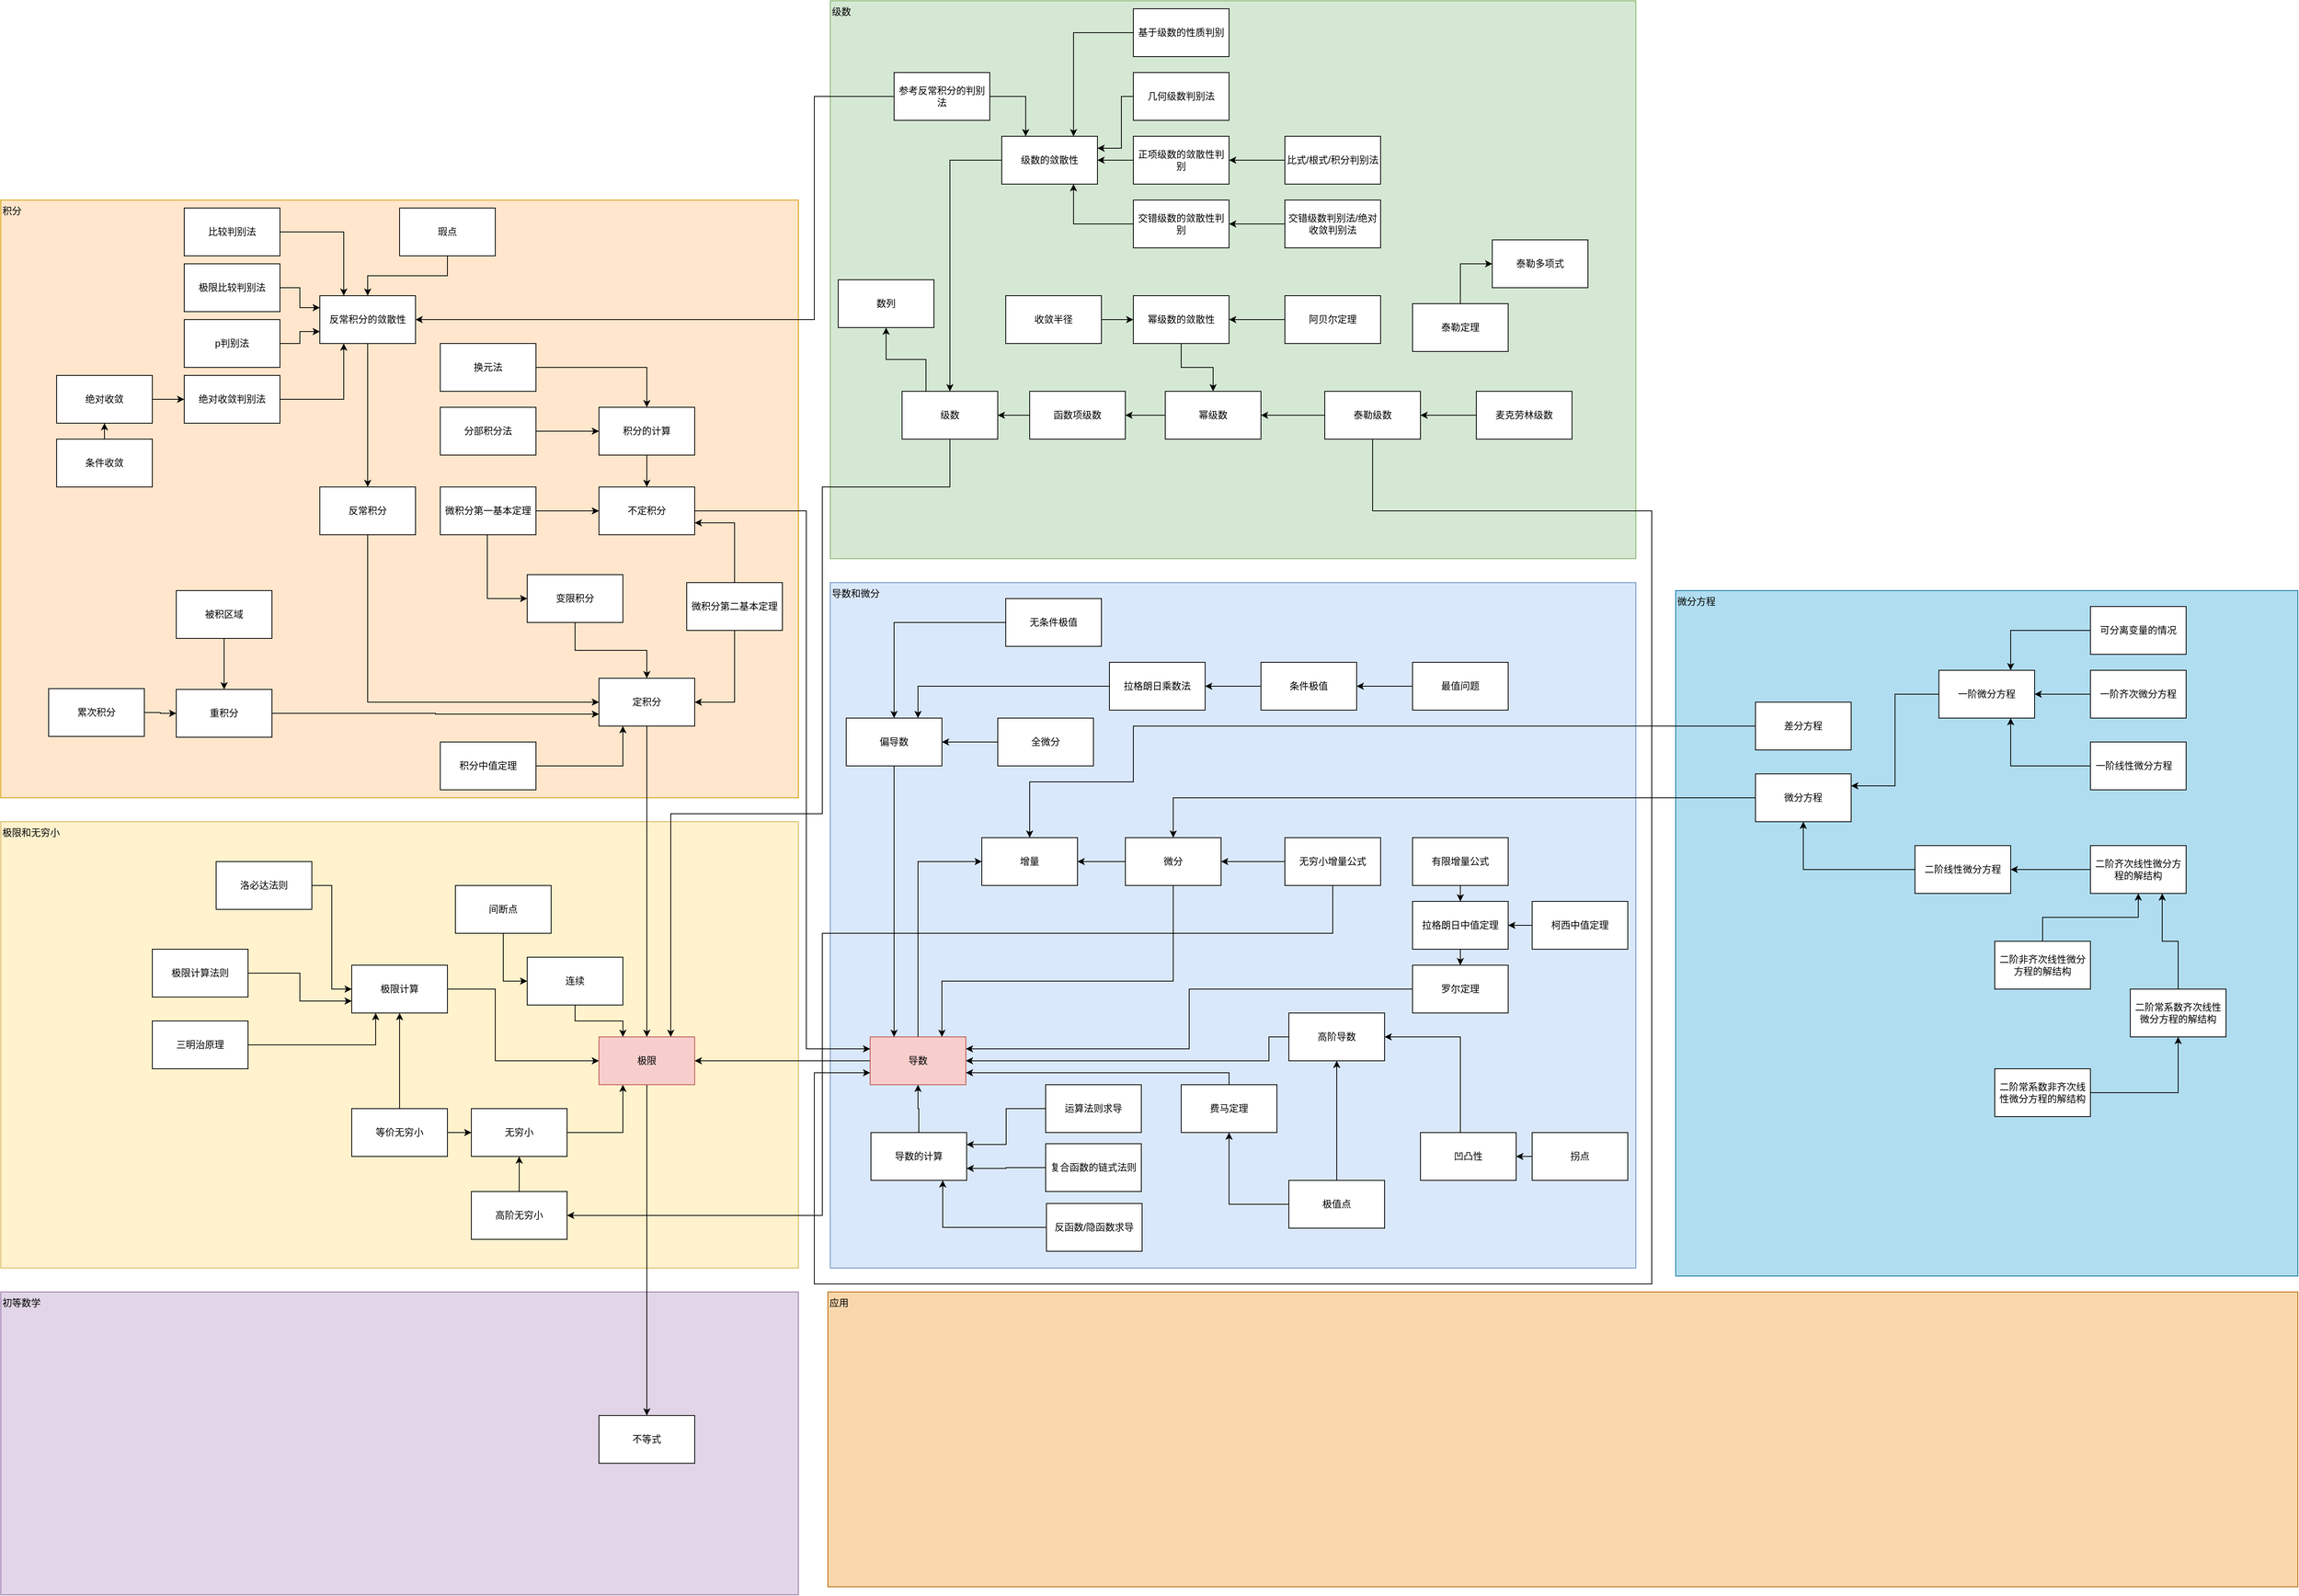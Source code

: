 <mxfile version="21.4.0" type="github">
  <diagram name="Page-1" id="VGHvvajVorK2azADJzkz">
    <mxGraphModel dx="3220" dy="2453" grid="1" gridSize="10" guides="1" tooltips="1" connect="1" arrows="1" fold="1" page="1" pageScale="1" pageWidth="850" pageHeight="1100" math="0" shadow="0">
      <root>
        <mxCell id="0" />
        <mxCell id="1" parent="0" />
        <mxCell id="I-8bGkA8Zce3OLZ5yMU2-1" value="初等数学" style="rounded=0;whiteSpace=wrap;html=1;fillColor=#e1d5e7;strokeColor=#9673a6;verticalAlign=top;align=left;" parent="1" vertex="1">
          <mxGeometry x="-400" y="910" width="1000" height="380" as="geometry" />
        </mxCell>
        <mxCell id="I-8bGkA8Zce3OLZ5yMU2-2" value="极限和无穷小" style="rounded=0;whiteSpace=wrap;html=1;fillColor=#fff2cc;strokeColor=#d6b656;verticalAlign=top;align=left;" parent="1" vertex="1">
          <mxGeometry x="-400" y="320" width="1000" height="560" as="geometry" />
        </mxCell>
        <mxCell id="I-8bGkA8Zce3OLZ5yMU2-3" value="导数和微分" style="rounded=0;whiteSpace=wrap;html=1;fillColor=#dae8fc;strokeColor=#6c8ebf;verticalAlign=top;align=left;" parent="1" vertex="1">
          <mxGeometry x="640" y="20" width="1010" height="860" as="geometry" />
        </mxCell>
        <mxCell id="I-8bGkA8Zce3OLZ5yMU2-4" value="积分" style="rounded=0;whiteSpace=wrap;html=1;fillColor=#ffe6cc;strokeColor=#d79b00;align=left;verticalAlign=top;" parent="1" vertex="1">
          <mxGeometry x="-400" y="-460" width="1000" height="750" as="geometry" />
        </mxCell>
        <mxCell id="I-8bGkA8Zce3OLZ5yMU2-5" value="级数" style="rounded=0;whiteSpace=wrap;html=1;fillColor=#d5e8d4;strokeColor=#82b366;verticalAlign=top;align=left;" parent="1" vertex="1">
          <mxGeometry x="640" y="-710" width="1010" height="700" as="geometry" />
        </mxCell>
        <mxCell id="I-8bGkA8Zce3OLZ5yMU2-6" value="微分方程" style="rounded=0;whiteSpace=wrap;html=1;fillColor=#b1ddf0;strokeColor=#10739e;verticalAlign=top;align=left;" parent="1" vertex="1">
          <mxGeometry x="1700" y="30" width="780" height="860" as="geometry" />
        </mxCell>
        <mxCell id="I-8bGkA8Zce3OLZ5yMU2-8" value="应用" style="rounded=0;whiteSpace=wrap;html=1;fillColor=#fad7ac;strokeColor=#b46504;verticalAlign=top;align=left;" parent="1" vertex="1">
          <mxGeometry x="637" y="910" width="1843" height="370" as="geometry" />
        </mxCell>
        <mxCell id="I-8bGkA8Zce3OLZ5yMU2-11" style="edgeStyle=orthogonalEdgeStyle;rounded=0;orthogonalLoop=1;jettySize=auto;html=1;entryX=0.25;entryY=1;entryDx=0;entryDy=0;" parent="1" source="I-8bGkA8Zce3OLZ5yMU2-9" target="I-8bGkA8Zce3OLZ5yMU2-10" edge="1">
          <mxGeometry relative="1" as="geometry">
            <Array as="points">
              <mxPoint x="380" y="710" />
            </Array>
          </mxGeometry>
        </mxCell>
        <mxCell id="I-8bGkA8Zce3OLZ5yMU2-9" value="无穷小" style="rounded=0;whiteSpace=wrap;html=1;" parent="1" vertex="1">
          <mxGeometry x="190" y="680" width="120" height="60" as="geometry" />
        </mxCell>
        <mxCell id="I-8bGkA8Zce3OLZ5yMU2-14" style="edgeStyle=orthogonalEdgeStyle;rounded=0;orthogonalLoop=1;jettySize=auto;html=1;entryX=0.5;entryY=0;entryDx=0;entryDy=0;" parent="1" source="I-8bGkA8Zce3OLZ5yMU2-10" target="I-8bGkA8Zce3OLZ5yMU2-13" edge="1">
          <mxGeometry relative="1" as="geometry">
            <Array as="points">
              <mxPoint x="410" y="930" />
              <mxPoint x="410" y="930" />
            </Array>
          </mxGeometry>
        </mxCell>
        <mxCell id="I-8bGkA8Zce3OLZ5yMU2-10" value="极限" style="rounded=0;whiteSpace=wrap;html=1;fillColor=#f8cecc;strokeColor=#b85450;" parent="1" vertex="1">
          <mxGeometry x="350" y="590" width="120" height="60" as="geometry" />
        </mxCell>
        <mxCell id="I-8bGkA8Zce3OLZ5yMU2-13" value="不等式" style="rounded=0;whiteSpace=wrap;html=1;" parent="1" vertex="1">
          <mxGeometry x="350" y="1065" width="120" height="60" as="geometry" />
        </mxCell>
        <mxCell id="I-8bGkA8Zce3OLZ5yMU2-16" style="edgeStyle=orthogonalEdgeStyle;rounded=0;orthogonalLoop=1;jettySize=auto;html=1;entryX=0.25;entryY=0;entryDx=0;entryDy=0;" parent="1" source="I-8bGkA8Zce3OLZ5yMU2-15" target="I-8bGkA8Zce3OLZ5yMU2-10" edge="1">
          <mxGeometry relative="1" as="geometry" />
        </mxCell>
        <mxCell id="I-8bGkA8Zce3OLZ5yMU2-15" value="连续" style="rounded=0;whiteSpace=wrap;html=1;" parent="1" vertex="1">
          <mxGeometry x="260" y="490" width="120" height="60" as="geometry" />
        </mxCell>
        <mxCell id="I-8bGkA8Zce3OLZ5yMU2-18" style="edgeStyle=orthogonalEdgeStyle;rounded=0;orthogonalLoop=1;jettySize=auto;html=1;entryX=0;entryY=0.5;entryDx=0;entryDy=0;" parent="1" source="I-8bGkA8Zce3OLZ5yMU2-17" target="I-8bGkA8Zce3OLZ5yMU2-10" edge="1">
          <mxGeometry relative="1" as="geometry">
            <Array as="points">
              <mxPoint x="220" y="530" />
              <mxPoint x="220" y="620" />
            </Array>
          </mxGeometry>
        </mxCell>
        <mxCell id="I-8bGkA8Zce3OLZ5yMU2-17" value="极限计算" style="rounded=0;whiteSpace=wrap;html=1;" parent="1" vertex="1">
          <mxGeometry x="40" y="500" width="120" height="60" as="geometry" />
        </mxCell>
        <mxCell id="I-8bGkA8Zce3OLZ5yMU2-21" style="edgeStyle=orthogonalEdgeStyle;rounded=0;orthogonalLoop=1;jettySize=auto;html=1;entryX=0;entryY=0.5;entryDx=0;entryDy=0;" parent="1" source="I-8bGkA8Zce3OLZ5yMU2-19" target="I-8bGkA8Zce3OLZ5yMU2-17" edge="1">
          <mxGeometry relative="1" as="geometry" />
        </mxCell>
        <mxCell id="I-8bGkA8Zce3OLZ5yMU2-19" value="洛必达法则" style="rounded=0;whiteSpace=wrap;html=1;" parent="1" vertex="1">
          <mxGeometry x="-130" y="370" width="120" height="60" as="geometry" />
        </mxCell>
        <mxCell id="I-8bGkA8Zce3OLZ5yMU2-23" style="edgeStyle=orthogonalEdgeStyle;rounded=0;orthogonalLoop=1;jettySize=auto;html=1;entryX=0;entryY=0.5;entryDx=0;entryDy=0;" parent="1" source="I-8bGkA8Zce3OLZ5yMU2-22" target="I-8bGkA8Zce3OLZ5yMU2-9" edge="1">
          <mxGeometry relative="1" as="geometry" />
        </mxCell>
        <mxCell id="I-8bGkA8Zce3OLZ5yMU2-24" style="edgeStyle=orthogonalEdgeStyle;rounded=0;orthogonalLoop=1;jettySize=auto;html=1;" parent="1" source="I-8bGkA8Zce3OLZ5yMU2-22" target="I-8bGkA8Zce3OLZ5yMU2-17" edge="1">
          <mxGeometry relative="1" as="geometry" />
        </mxCell>
        <mxCell id="I-8bGkA8Zce3OLZ5yMU2-22" value="等价无穷小" style="rounded=0;whiteSpace=wrap;html=1;" parent="1" vertex="1">
          <mxGeometry x="40" y="680" width="120" height="60" as="geometry" />
        </mxCell>
        <mxCell id="I-8bGkA8Zce3OLZ5yMU2-26" style="edgeStyle=orthogonalEdgeStyle;rounded=0;orthogonalLoop=1;jettySize=auto;html=1;entryX=0;entryY=0.75;entryDx=0;entryDy=0;" parent="1" source="I-8bGkA8Zce3OLZ5yMU2-25" target="I-8bGkA8Zce3OLZ5yMU2-17" edge="1">
          <mxGeometry relative="1" as="geometry" />
        </mxCell>
        <mxCell id="I-8bGkA8Zce3OLZ5yMU2-25" value="极限计算法则" style="rounded=0;whiteSpace=wrap;html=1;" parent="1" vertex="1">
          <mxGeometry x="-210" y="480" width="120" height="60" as="geometry" />
        </mxCell>
        <mxCell id="I-8bGkA8Zce3OLZ5yMU2-28" style="edgeStyle=orthogonalEdgeStyle;rounded=0;orthogonalLoop=1;jettySize=auto;html=1;entryX=0.25;entryY=1;entryDx=0;entryDy=0;" parent="1" source="I-8bGkA8Zce3OLZ5yMU2-27" target="I-8bGkA8Zce3OLZ5yMU2-17" edge="1">
          <mxGeometry relative="1" as="geometry" />
        </mxCell>
        <mxCell id="I-8bGkA8Zce3OLZ5yMU2-27" value="三明治原理" style="rounded=0;whiteSpace=wrap;html=1;" parent="1" vertex="1">
          <mxGeometry x="-210" y="570" width="120" height="60" as="geometry" />
        </mxCell>
        <mxCell id="I-8bGkA8Zce3OLZ5yMU2-30" style="edgeStyle=orthogonalEdgeStyle;rounded=0;orthogonalLoop=1;jettySize=auto;html=1;entryX=0;entryY=0.5;entryDx=0;entryDy=0;" parent="1" source="I-8bGkA8Zce3OLZ5yMU2-29" target="I-8bGkA8Zce3OLZ5yMU2-15" edge="1">
          <mxGeometry relative="1" as="geometry" />
        </mxCell>
        <mxCell id="I-8bGkA8Zce3OLZ5yMU2-29" value="间断点" style="rounded=0;whiteSpace=wrap;html=1;" parent="1" vertex="1">
          <mxGeometry x="170" y="400" width="120" height="60" as="geometry" />
        </mxCell>
        <mxCell id="I-8bGkA8Zce3OLZ5yMU2-31" value="增量" style="rounded=0;whiteSpace=wrap;html=1;" parent="1" vertex="1">
          <mxGeometry x="830" y="340" width="120" height="60" as="geometry" />
        </mxCell>
        <mxCell id="I-8bGkA8Zce3OLZ5yMU2-33" style="edgeStyle=orthogonalEdgeStyle;rounded=0;orthogonalLoop=1;jettySize=auto;html=1;exitX=0.5;exitY=0;exitDx=0;exitDy=0;" parent="1" source="I-8bGkA8Zce3OLZ5yMU2-32" target="I-8bGkA8Zce3OLZ5yMU2-31" edge="1">
          <mxGeometry relative="1" as="geometry">
            <Array as="points">
              <mxPoint x="750" y="370" />
            </Array>
          </mxGeometry>
        </mxCell>
        <mxCell id="I-8bGkA8Zce3OLZ5yMU2-34" style="edgeStyle=orthogonalEdgeStyle;rounded=0;orthogonalLoop=1;jettySize=auto;html=1;entryX=1;entryY=0.5;entryDx=0;entryDy=0;" parent="1" source="I-8bGkA8Zce3OLZ5yMU2-32" target="I-8bGkA8Zce3OLZ5yMU2-10" edge="1">
          <mxGeometry relative="1" as="geometry" />
        </mxCell>
        <mxCell id="I-8bGkA8Zce3OLZ5yMU2-32" value="导数" style="rounded=0;whiteSpace=wrap;html=1;fillColor=#f8cecc;strokeColor=#b85450;" parent="1" vertex="1">
          <mxGeometry x="690" y="590" width="120" height="60" as="geometry" />
        </mxCell>
        <mxCell id="I-8bGkA8Zce3OLZ5yMU2-36" style="edgeStyle=orthogonalEdgeStyle;rounded=0;orthogonalLoop=1;jettySize=auto;html=1;entryX=0.75;entryY=0;entryDx=0;entryDy=0;exitX=0.5;exitY=1;exitDx=0;exitDy=0;" parent="1" source="I-8bGkA8Zce3OLZ5yMU2-35" target="I-8bGkA8Zce3OLZ5yMU2-32" edge="1">
          <mxGeometry relative="1" as="geometry">
            <Array as="points">
              <mxPoint x="1070" y="520" />
              <mxPoint x="780" y="520" />
            </Array>
          </mxGeometry>
        </mxCell>
        <mxCell id="I-8bGkA8Zce3OLZ5yMU2-75" style="edgeStyle=orthogonalEdgeStyle;rounded=0;orthogonalLoop=1;jettySize=auto;html=1;entryX=1;entryY=0.5;entryDx=0;entryDy=0;" parent="1" source="I-8bGkA8Zce3OLZ5yMU2-35" target="I-8bGkA8Zce3OLZ5yMU2-31" edge="1">
          <mxGeometry relative="1" as="geometry" />
        </mxCell>
        <mxCell id="I-8bGkA8Zce3OLZ5yMU2-35" value="微分" style="rounded=0;whiteSpace=wrap;html=1;" parent="1" vertex="1">
          <mxGeometry x="1010" y="340" width="120" height="60" as="geometry" />
        </mxCell>
        <mxCell id="I-8bGkA8Zce3OLZ5yMU2-39" style="edgeStyle=orthogonalEdgeStyle;rounded=0;orthogonalLoop=1;jettySize=auto;html=1;entryX=0.5;entryY=1;entryDx=0;entryDy=0;" parent="1" source="I-8bGkA8Zce3OLZ5yMU2-38" target="I-8bGkA8Zce3OLZ5yMU2-32" edge="1">
          <mxGeometry relative="1" as="geometry" />
        </mxCell>
        <mxCell id="I-8bGkA8Zce3OLZ5yMU2-38" value="导数的计算" style="rounded=0;whiteSpace=wrap;html=1;" parent="1" vertex="1">
          <mxGeometry x="691" y="710" width="120" height="60" as="geometry" />
        </mxCell>
        <mxCell id="I-8bGkA8Zce3OLZ5yMU2-42" style="edgeStyle=orthogonalEdgeStyle;rounded=0;orthogonalLoop=1;jettySize=auto;html=1;entryX=1;entryY=0.25;entryDx=0;entryDy=0;" parent="1" source="I-8bGkA8Zce3OLZ5yMU2-40" target="I-8bGkA8Zce3OLZ5yMU2-38" edge="1">
          <mxGeometry relative="1" as="geometry" />
        </mxCell>
        <mxCell id="I-8bGkA8Zce3OLZ5yMU2-40" value="运算法则求导" style="rounded=0;whiteSpace=wrap;html=1;" parent="1" vertex="1">
          <mxGeometry x="910" y="650" width="120" height="60" as="geometry" />
        </mxCell>
        <mxCell id="I-8bGkA8Zce3OLZ5yMU2-43" style="edgeStyle=orthogonalEdgeStyle;rounded=0;orthogonalLoop=1;jettySize=auto;html=1;entryX=1;entryY=0.75;entryDx=0;entryDy=0;" parent="1" source="I-8bGkA8Zce3OLZ5yMU2-41" target="I-8bGkA8Zce3OLZ5yMU2-38" edge="1">
          <mxGeometry relative="1" as="geometry" />
        </mxCell>
        <mxCell id="I-8bGkA8Zce3OLZ5yMU2-41" value="复合函数的链式法则" style="rounded=0;whiteSpace=wrap;html=1;" parent="1" vertex="1">
          <mxGeometry x="910" y="724" width="120" height="60" as="geometry" />
        </mxCell>
        <mxCell id="I-8bGkA8Zce3OLZ5yMU2-45" style="edgeStyle=orthogonalEdgeStyle;rounded=0;orthogonalLoop=1;jettySize=auto;html=1;entryX=0.75;entryY=1;entryDx=0;entryDy=0;" parent="1" source="I-8bGkA8Zce3OLZ5yMU2-44" target="I-8bGkA8Zce3OLZ5yMU2-38" edge="1">
          <mxGeometry relative="1" as="geometry" />
        </mxCell>
        <mxCell id="I-8bGkA8Zce3OLZ5yMU2-44" value="反函数/隐函数求导" style="rounded=0;whiteSpace=wrap;html=1;" parent="1" vertex="1">
          <mxGeometry x="911" y="799" width="120" height="60" as="geometry" />
        </mxCell>
        <mxCell id="I-8bGkA8Zce3OLZ5yMU2-49" style="edgeStyle=orthogonalEdgeStyle;rounded=0;orthogonalLoop=1;jettySize=auto;html=1;entryX=1;entryY=0.25;entryDx=0;entryDy=0;" parent="1" source="I-8bGkA8Zce3OLZ5yMU2-48" target="I-8bGkA8Zce3OLZ5yMU2-32" edge="1">
          <mxGeometry relative="1" as="geometry" />
        </mxCell>
        <mxCell id="I-8bGkA8Zce3OLZ5yMU2-48" value="罗尔定理" style="rounded=0;whiteSpace=wrap;html=1;" parent="1" vertex="1">
          <mxGeometry x="1370" y="500" width="120" height="60" as="geometry" />
        </mxCell>
        <mxCell id="I-8bGkA8Zce3OLZ5yMU2-53" style="edgeStyle=orthogonalEdgeStyle;rounded=0;orthogonalLoop=1;jettySize=auto;html=1;" parent="1" source="I-8bGkA8Zce3OLZ5yMU2-50" target="I-8bGkA8Zce3OLZ5yMU2-48" edge="1">
          <mxGeometry relative="1" as="geometry" />
        </mxCell>
        <mxCell id="I-8bGkA8Zce3OLZ5yMU2-50" value="拉格朗日中值定理" style="rounded=0;whiteSpace=wrap;html=1;" parent="1" vertex="1">
          <mxGeometry x="1370" y="420" width="120" height="60" as="geometry" />
        </mxCell>
        <mxCell id="I-8bGkA8Zce3OLZ5yMU2-52" style="edgeStyle=orthogonalEdgeStyle;rounded=0;orthogonalLoop=1;jettySize=auto;html=1;" parent="1" source="I-8bGkA8Zce3OLZ5yMU2-51" target="I-8bGkA8Zce3OLZ5yMU2-50" edge="1">
          <mxGeometry relative="1" as="geometry" />
        </mxCell>
        <mxCell id="I-8bGkA8Zce3OLZ5yMU2-51" value="柯西中值定理" style="rounded=0;whiteSpace=wrap;html=1;" parent="1" vertex="1">
          <mxGeometry x="1520" y="420" width="120" height="60" as="geometry" />
        </mxCell>
        <mxCell id="I-8bGkA8Zce3OLZ5yMU2-55" style="edgeStyle=orthogonalEdgeStyle;rounded=0;orthogonalLoop=1;jettySize=auto;html=1;entryX=1;entryY=0.75;entryDx=0;entryDy=0;" parent="1" source="I-8bGkA8Zce3OLZ5yMU2-54" target="I-8bGkA8Zce3OLZ5yMU2-32" edge="1">
          <mxGeometry relative="1" as="geometry">
            <Array as="points">
              <mxPoint x="1140" y="635" />
            </Array>
          </mxGeometry>
        </mxCell>
        <mxCell id="I-8bGkA8Zce3OLZ5yMU2-54" value="费马定理" style="rounded=0;whiteSpace=wrap;html=1;" parent="1" vertex="1">
          <mxGeometry x="1080" y="650" width="120" height="60" as="geometry" />
        </mxCell>
        <mxCell id="I-8bGkA8Zce3OLZ5yMU2-57" style="edgeStyle=orthogonalEdgeStyle;rounded=0;orthogonalLoop=1;jettySize=auto;html=1;entryX=1;entryY=0.5;entryDx=0;entryDy=0;" parent="1" source="I-8bGkA8Zce3OLZ5yMU2-56" target="I-8bGkA8Zce3OLZ5yMU2-35" edge="1">
          <mxGeometry relative="1" as="geometry" />
        </mxCell>
        <mxCell id="I-8bGkA8Zce3OLZ5yMU2-198" style="edgeStyle=orthogonalEdgeStyle;rounded=0;orthogonalLoop=1;jettySize=auto;html=1;entryX=1;entryY=0.5;entryDx=0;entryDy=0;" parent="1" source="I-8bGkA8Zce3OLZ5yMU2-56" target="I-8bGkA8Zce3OLZ5yMU2-195" edge="1">
          <mxGeometry relative="1" as="geometry">
            <Array as="points">
              <mxPoint x="1270" y="460" />
              <mxPoint x="630" y="460" />
              <mxPoint x="630" y="814" />
            </Array>
          </mxGeometry>
        </mxCell>
        <mxCell id="I-8bGkA8Zce3OLZ5yMU2-56" value="无穷小增量公式" style="rounded=0;whiteSpace=wrap;html=1;" parent="1" vertex="1">
          <mxGeometry x="1210" y="340" width="120" height="60" as="geometry" />
        </mxCell>
        <mxCell id="I-8bGkA8Zce3OLZ5yMU2-59" style="edgeStyle=orthogonalEdgeStyle;rounded=0;orthogonalLoop=1;jettySize=auto;html=1;entryX=0.5;entryY=0;entryDx=0;entryDy=0;" parent="1" source="I-8bGkA8Zce3OLZ5yMU2-58" target="I-8bGkA8Zce3OLZ5yMU2-50" edge="1">
          <mxGeometry relative="1" as="geometry" />
        </mxCell>
        <mxCell id="I-8bGkA8Zce3OLZ5yMU2-58" value="有限增量公式" style="rounded=0;whiteSpace=wrap;html=1;" parent="1" vertex="1">
          <mxGeometry x="1370" y="340" width="120" height="60" as="geometry" />
        </mxCell>
        <mxCell id="I-8bGkA8Zce3OLZ5yMU2-62" style="edgeStyle=orthogonalEdgeStyle;rounded=0;orthogonalLoop=1;jettySize=auto;html=1;entryX=1;entryY=0.5;entryDx=0;entryDy=0;exitX=0;exitY=0.5;exitDx=0;exitDy=0;" parent="1" source="I-8bGkA8Zce3OLZ5yMU2-60" target="I-8bGkA8Zce3OLZ5yMU2-32" edge="1">
          <mxGeometry relative="1" as="geometry">
            <Array as="points">
              <mxPoint x="1190" y="590" />
              <mxPoint x="1190" y="620" />
            </Array>
          </mxGeometry>
        </mxCell>
        <mxCell id="I-8bGkA8Zce3OLZ5yMU2-60" value="高阶导数" style="rounded=0;whiteSpace=wrap;html=1;" parent="1" vertex="1">
          <mxGeometry x="1215" y="560" width="120" height="60" as="geometry" />
        </mxCell>
        <mxCell id="I-8bGkA8Zce3OLZ5yMU2-70" style="edgeStyle=orthogonalEdgeStyle;rounded=0;orthogonalLoop=1;jettySize=auto;html=1;" parent="1" source="I-8bGkA8Zce3OLZ5yMU2-63" target="I-8bGkA8Zce3OLZ5yMU2-64" edge="1">
          <mxGeometry relative="1" as="geometry" />
        </mxCell>
        <mxCell id="I-8bGkA8Zce3OLZ5yMU2-63" value="拐点" style="rounded=0;whiteSpace=wrap;html=1;" parent="1" vertex="1">
          <mxGeometry x="1520" y="710" width="120" height="60" as="geometry" />
        </mxCell>
        <mxCell id="I-8bGkA8Zce3OLZ5yMU2-66" style="edgeStyle=orthogonalEdgeStyle;rounded=0;orthogonalLoop=1;jettySize=auto;html=1;entryX=1;entryY=0.5;entryDx=0;entryDy=0;" parent="1" source="I-8bGkA8Zce3OLZ5yMU2-64" target="I-8bGkA8Zce3OLZ5yMU2-60" edge="1">
          <mxGeometry relative="1" as="geometry">
            <Array as="points">
              <mxPoint x="1430" y="590" />
            </Array>
          </mxGeometry>
        </mxCell>
        <mxCell id="I-8bGkA8Zce3OLZ5yMU2-64" value="凹凸性" style="rounded=0;whiteSpace=wrap;html=1;" parent="1" vertex="1">
          <mxGeometry x="1380" y="710" width="120" height="60" as="geometry" />
        </mxCell>
        <mxCell id="I-8bGkA8Zce3OLZ5yMU2-71" style="edgeStyle=orthogonalEdgeStyle;rounded=0;orthogonalLoop=1;jettySize=auto;html=1;" parent="1" source="I-8bGkA8Zce3OLZ5yMU2-69" target="I-8bGkA8Zce3OLZ5yMU2-60" edge="1">
          <mxGeometry relative="1" as="geometry" />
        </mxCell>
        <mxCell id="I-8bGkA8Zce3OLZ5yMU2-72" style="edgeStyle=orthogonalEdgeStyle;rounded=0;orthogonalLoop=1;jettySize=auto;html=1;entryX=0.5;entryY=1;entryDx=0;entryDy=0;" parent="1" source="I-8bGkA8Zce3OLZ5yMU2-69" target="I-8bGkA8Zce3OLZ5yMU2-54" edge="1">
          <mxGeometry relative="1" as="geometry" />
        </mxCell>
        <mxCell id="I-8bGkA8Zce3OLZ5yMU2-69" value="极值点" style="rounded=0;whiteSpace=wrap;html=1;" parent="1" vertex="1">
          <mxGeometry x="1215" y="770" width="120" height="60" as="geometry" />
        </mxCell>
        <mxCell id="I-8bGkA8Zce3OLZ5yMU2-74" style="edgeStyle=orthogonalEdgeStyle;rounded=0;orthogonalLoop=1;jettySize=auto;html=1;entryX=0.25;entryY=0;entryDx=0;entryDy=0;" parent="1" source="I-8bGkA8Zce3OLZ5yMU2-73" target="I-8bGkA8Zce3OLZ5yMU2-32" edge="1">
          <mxGeometry relative="1" as="geometry" />
        </mxCell>
        <mxCell id="I-8bGkA8Zce3OLZ5yMU2-73" value="偏导数" style="rounded=0;whiteSpace=wrap;html=1;" parent="1" vertex="1">
          <mxGeometry x="660" y="190" width="120" height="60" as="geometry" />
        </mxCell>
        <mxCell id="I-8bGkA8Zce3OLZ5yMU2-77" style="edgeStyle=orthogonalEdgeStyle;rounded=0;orthogonalLoop=1;jettySize=auto;html=1;entryX=1;entryY=0.5;entryDx=0;entryDy=0;" parent="1" source="I-8bGkA8Zce3OLZ5yMU2-76" target="I-8bGkA8Zce3OLZ5yMU2-73" edge="1">
          <mxGeometry relative="1" as="geometry" />
        </mxCell>
        <mxCell id="I-8bGkA8Zce3OLZ5yMU2-76" value="全微分" style="rounded=0;whiteSpace=wrap;html=1;" parent="1" vertex="1">
          <mxGeometry x="850" y="190" width="120" height="60" as="geometry" />
        </mxCell>
        <mxCell id="I-8bGkA8Zce3OLZ5yMU2-81" style="edgeStyle=orthogonalEdgeStyle;rounded=0;orthogonalLoop=1;jettySize=auto;html=1;entryX=0.5;entryY=0;entryDx=0;entryDy=0;" parent="1" source="I-8bGkA8Zce3OLZ5yMU2-78" target="I-8bGkA8Zce3OLZ5yMU2-73" edge="1">
          <mxGeometry relative="1" as="geometry" />
        </mxCell>
        <mxCell id="I-8bGkA8Zce3OLZ5yMU2-78" value="无条件极值" style="rounded=0;whiteSpace=wrap;html=1;" parent="1" vertex="1">
          <mxGeometry x="860" y="40" width="120" height="60" as="geometry" />
        </mxCell>
        <mxCell id="I-8bGkA8Zce3OLZ5yMU2-84" style="edgeStyle=orthogonalEdgeStyle;rounded=0;orthogonalLoop=1;jettySize=auto;html=1;" parent="1" source="I-8bGkA8Zce3OLZ5yMU2-79" target="I-8bGkA8Zce3OLZ5yMU2-82" edge="1">
          <mxGeometry relative="1" as="geometry" />
        </mxCell>
        <mxCell id="I-8bGkA8Zce3OLZ5yMU2-79" value="条件极值" style="rounded=0;whiteSpace=wrap;html=1;" parent="1" vertex="1">
          <mxGeometry x="1180" y="120" width="120" height="60" as="geometry" />
        </mxCell>
        <mxCell id="I-8bGkA8Zce3OLZ5yMU2-85" style="edgeStyle=orthogonalEdgeStyle;rounded=0;orthogonalLoop=1;jettySize=auto;html=1;entryX=1;entryY=0.5;entryDx=0;entryDy=0;" parent="1" source="I-8bGkA8Zce3OLZ5yMU2-80" target="I-8bGkA8Zce3OLZ5yMU2-79" edge="1">
          <mxGeometry relative="1" as="geometry" />
        </mxCell>
        <mxCell id="I-8bGkA8Zce3OLZ5yMU2-80" value="最值问题" style="rounded=0;whiteSpace=wrap;html=1;" parent="1" vertex="1">
          <mxGeometry x="1370" y="120" width="120" height="60" as="geometry" />
        </mxCell>
        <mxCell id="I-8bGkA8Zce3OLZ5yMU2-83" style="edgeStyle=orthogonalEdgeStyle;rounded=0;orthogonalLoop=1;jettySize=auto;html=1;entryX=0.75;entryY=0;entryDx=0;entryDy=0;" parent="1" source="I-8bGkA8Zce3OLZ5yMU2-82" target="I-8bGkA8Zce3OLZ5yMU2-73" edge="1">
          <mxGeometry relative="1" as="geometry" />
        </mxCell>
        <mxCell id="I-8bGkA8Zce3OLZ5yMU2-82" value="拉格朗日乘数法" style="rounded=0;whiteSpace=wrap;html=1;" parent="1" vertex="1">
          <mxGeometry x="990" y="120" width="120" height="60" as="geometry" />
        </mxCell>
        <mxCell id="I-8bGkA8Zce3OLZ5yMU2-87" style="edgeStyle=orthogonalEdgeStyle;rounded=0;orthogonalLoop=1;jettySize=auto;html=1;entryX=0;entryY=0.25;entryDx=0;entryDy=0;exitX=1;exitY=0.5;exitDx=0;exitDy=0;" parent="1" source="I-8bGkA8Zce3OLZ5yMU2-86" target="I-8bGkA8Zce3OLZ5yMU2-32" edge="1">
          <mxGeometry relative="1" as="geometry">
            <Array as="points">
              <mxPoint x="610" y="-70" />
              <mxPoint x="610" y="605" />
            </Array>
          </mxGeometry>
        </mxCell>
        <mxCell id="I-8bGkA8Zce3OLZ5yMU2-86" value="不定积分" style="rounded=0;whiteSpace=wrap;html=1;" parent="1" vertex="1">
          <mxGeometry x="350" y="-100" width="120" height="60" as="geometry" />
        </mxCell>
        <mxCell id="I-8bGkA8Zce3OLZ5yMU2-89" style="edgeStyle=orthogonalEdgeStyle;rounded=0;orthogonalLoop=1;jettySize=auto;html=1;entryX=0.5;entryY=0;entryDx=0;entryDy=0;" parent="1" source="I-8bGkA8Zce3OLZ5yMU2-88" target="I-8bGkA8Zce3OLZ5yMU2-10" edge="1">
          <mxGeometry relative="1" as="geometry" />
        </mxCell>
        <mxCell id="I-8bGkA8Zce3OLZ5yMU2-88" value="定积分" style="rounded=0;whiteSpace=wrap;html=1;" parent="1" vertex="1">
          <mxGeometry x="350" y="140" width="120" height="60" as="geometry" />
        </mxCell>
        <mxCell id="I-8bGkA8Zce3OLZ5yMU2-91" style="edgeStyle=orthogonalEdgeStyle;rounded=0;orthogonalLoop=1;jettySize=auto;html=1;entryX=0.5;entryY=0;entryDx=0;entryDy=0;" parent="1" source="I-8bGkA8Zce3OLZ5yMU2-90" target="I-8bGkA8Zce3OLZ5yMU2-88" edge="1">
          <mxGeometry relative="1" as="geometry" />
        </mxCell>
        <mxCell id="I-8bGkA8Zce3OLZ5yMU2-90" value="变限积分" style="rounded=0;whiteSpace=wrap;html=1;" parent="1" vertex="1">
          <mxGeometry x="260" y="10" width="120" height="60" as="geometry" />
        </mxCell>
        <mxCell id="I-8bGkA8Zce3OLZ5yMU2-93" style="edgeStyle=orthogonalEdgeStyle;rounded=0;orthogonalLoop=1;jettySize=auto;html=1;entryX=0;entryY=0.5;entryDx=0;entryDy=0;" parent="1" source="I-8bGkA8Zce3OLZ5yMU2-92" target="I-8bGkA8Zce3OLZ5yMU2-90" edge="1">
          <mxGeometry relative="1" as="geometry">
            <mxPoint x="350" y="80" as="targetPoint" />
            <Array as="points">
              <mxPoint x="210" y="40" />
            </Array>
          </mxGeometry>
        </mxCell>
        <mxCell id="I-8bGkA8Zce3OLZ5yMU2-94" style="edgeStyle=orthogonalEdgeStyle;rounded=0;orthogonalLoop=1;jettySize=auto;html=1;" parent="1" source="I-8bGkA8Zce3OLZ5yMU2-92" target="I-8bGkA8Zce3OLZ5yMU2-86" edge="1">
          <mxGeometry relative="1" as="geometry" />
        </mxCell>
        <mxCell id="I-8bGkA8Zce3OLZ5yMU2-92" value="微积分第一基本定理" style="rounded=0;whiteSpace=wrap;html=1;" parent="1" vertex="1">
          <mxGeometry x="151" y="-100" width="120" height="60" as="geometry" />
        </mxCell>
        <mxCell id="I-8bGkA8Zce3OLZ5yMU2-96" style="edgeStyle=orthogonalEdgeStyle;rounded=0;orthogonalLoop=1;jettySize=auto;html=1;entryX=1;entryY=0.5;entryDx=0;entryDy=0;" parent="1" source="I-8bGkA8Zce3OLZ5yMU2-95" target="I-8bGkA8Zce3OLZ5yMU2-88" edge="1">
          <mxGeometry relative="1" as="geometry" />
        </mxCell>
        <mxCell id="I-8bGkA8Zce3OLZ5yMU2-199" style="edgeStyle=orthogonalEdgeStyle;rounded=0;orthogonalLoop=1;jettySize=auto;html=1;entryX=1;entryY=0.75;entryDx=0;entryDy=0;" parent="1" source="I-8bGkA8Zce3OLZ5yMU2-95" target="I-8bGkA8Zce3OLZ5yMU2-86" edge="1">
          <mxGeometry relative="1" as="geometry" />
        </mxCell>
        <mxCell id="I-8bGkA8Zce3OLZ5yMU2-95" value="微积分第二基本定理" style="rounded=0;whiteSpace=wrap;html=1;" parent="1" vertex="1">
          <mxGeometry x="460" y="20" width="120" height="60" as="geometry" />
        </mxCell>
        <mxCell id="I-8bGkA8Zce3OLZ5yMU2-98" style="edgeStyle=orthogonalEdgeStyle;rounded=0;orthogonalLoop=1;jettySize=auto;html=1;entryX=0.25;entryY=1;entryDx=0;entryDy=0;" parent="1" source="I-8bGkA8Zce3OLZ5yMU2-97" target="I-8bGkA8Zce3OLZ5yMU2-88" edge="1">
          <mxGeometry relative="1" as="geometry" />
        </mxCell>
        <mxCell id="I-8bGkA8Zce3OLZ5yMU2-97" value="积分中值定理" style="rounded=0;whiteSpace=wrap;html=1;" parent="1" vertex="1">
          <mxGeometry x="151" y="220" width="120" height="60" as="geometry" />
        </mxCell>
        <mxCell id="I-8bGkA8Zce3OLZ5yMU2-123" style="edgeStyle=orthogonalEdgeStyle;rounded=0;orthogonalLoop=1;jettySize=auto;html=1;entryX=0.5;entryY=0;entryDx=0;entryDy=0;" parent="1" source="I-8bGkA8Zce3OLZ5yMU2-99" target="I-8bGkA8Zce3OLZ5yMU2-86" edge="1">
          <mxGeometry relative="1" as="geometry" />
        </mxCell>
        <mxCell id="I-8bGkA8Zce3OLZ5yMU2-99" value="积分的计算" style="rounded=0;whiteSpace=wrap;html=1;" parent="1" vertex="1">
          <mxGeometry x="350" y="-200" width="120" height="60" as="geometry" />
        </mxCell>
        <mxCell id="I-8bGkA8Zce3OLZ5yMU2-103" style="edgeStyle=orthogonalEdgeStyle;rounded=0;orthogonalLoop=1;jettySize=auto;html=1;entryX=0.5;entryY=0;entryDx=0;entryDy=0;" parent="1" source="I-8bGkA8Zce3OLZ5yMU2-100" target="I-8bGkA8Zce3OLZ5yMU2-99" edge="1">
          <mxGeometry relative="1" as="geometry" />
        </mxCell>
        <mxCell id="I-8bGkA8Zce3OLZ5yMU2-100" value="换元法" style="rounded=0;whiteSpace=wrap;html=1;" parent="1" vertex="1">
          <mxGeometry x="151" y="-280" width="120" height="60" as="geometry" />
        </mxCell>
        <mxCell id="I-8bGkA8Zce3OLZ5yMU2-102" style="edgeStyle=orthogonalEdgeStyle;rounded=0;orthogonalLoop=1;jettySize=auto;html=1;entryX=0;entryY=0.5;entryDx=0;entryDy=0;" parent="1" source="I-8bGkA8Zce3OLZ5yMU2-101" target="I-8bGkA8Zce3OLZ5yMU2-99" edge="1">
          <mxGeometry relative="1" as="geometry" />
        </mxCell>
        <mxCell id="I-8bGkA8Zce3OLZ5yMU2-101" value="分部积分法" style="rounded=0;whiteSpace=wrap;html=1;" parent="1" vertex="1">
          <mxGeometry x="151" y="-200" width="120" height="60" as="geometry" />
        </mxCell>
        <mxCell id="I-8bGkA8Zce3OLZ5yMU2-105" style="edgeStyle=orthogonalEdgeStyle;rounded=0;orthogonalLoop=1;jettySize=auto;html=1;" parent="1" source="I-8bGkA8Zce3OLZ5yMU2-104" target="I-8bGkA8Zce3OLZ5yMU2-88" edge="1">
          <mxGeometry relative="1" as="geometry">
            <Array as="points">
              <mxPoint x="60" y="170" />
            </Array>
          </mxGeometry>
        </mxCell>
        <mxCell id="I-8bGkA8Zce3OLZ5yMU2-104" value="反常积分" style="rounded=0;whiteSpace=wrap;html=1;" parent="1" vertex="1">
          <mxGeometry y="-100" width="120" height="60" as="geometry" />
        </mxCell>
        <mxCell id="I-8bGkA8Zce3OLZ5yMU2-107" style="edgeStyle=orthogonalEdgeStyle;rounded=0;orthogonalLoop=1;jettySize=auto;html=1;entryX=0.5;entryY=0;entryDx=0;entryDy=0;" parent="1" source="I-8bGkA8Zce3OLZ5yMU2-106" target="I-8bGkA8Zce3OLZ5yMU2-104" edge="1">
          <mxGeometry relative="1" as="geometry" />
        </mxCell>
        <mxCell id="I-8bGkA8Zce3OLZ5yMU2-106" value="反常积分的敛散性" style="rounded=0;whiteSpace=wrap;html=1;" parent="1" vertex="1">
          <mxGeometry y="-340" width="120" height="60" as="geometry" />
        </mxCell>
        <mxCell id="I-8bGkA8Zce3OLZ5yMU2-109" style="edgeStyle=orthogonalEdgeStyle;rounded=0;orthogonalLoop=1;jettySize=auto;html=1;" parent="1" source="I-8bGkA8Zce3OLZ5yMU2-108" target="I-8bGkA8Zce3OLZ5yMU2-106" edge="1">
          <mxGeometry relative="1" as="geometry" />
        </mxCell>
        <mxCell id="I-8bGkA8Zce3OLZ5yMU2-108" value="瑕点" style="rounded=0;whiteSpace=wrap;html=1;" parent="1" vertex="1">
          <mxGeometry x="100" y="-450" width="120" height="60" as="geometry" />
        </mxCell>
        <mxCell id="I-8bGkA8Zce3OLZ5yMU2-114" style="edgeStyle=orthogonalEdgeStyle;rounded=0;orthogonalLoop=1;jettySize=auto;html=1;entryX=0.25;entryY=0;entryDx=0;entryDy=0;" parent="1" source="I-8bGkA8Zce3OLZ5yMU2-110" target="I-8bGkA8Zce3OLZ5yMU2-106" edge="1">
          <mxGeometry relative="1" as="geometry" />
        </mxCell>
        <mxCell id="I-8bGkA8Zce3OLZ5yMU2-110" value="比较判别法" style="rounded=0;whiteSpace=wrap;html=1;" parent="1" vertex="1">
          <mxGeometry x="-170" y="-450" width="120" height="60" as="geometry" />
        </mxCell>
        <mxCell id="I-8bGkA8Zce3OLZ5yMU2-115" style="edgeStyle=orthogonalEdgeStyle;rounded=0;orthogonalLoop=1;jettySize=auto;html=1;entryX=0;entryY=0.25;entryDx=0;entryDy=0;" parent="1" source="I-8bGkA8Zce3OLZ5yMU2-111" target="I-8bGkA8Zce3OLZ5yMU2-106" edge="1">
          <mxGeometry relative="1" as="geometry" />
        </mxCell>
        <mxCell id="I-8bGkA8Zce3OLZ5yMU2-111" value="极限比较判别法" style="rounded=0;whiteSpace=wrap;html=1;" parent="1" vertex="1">
          <mxGeometry x="-170" y="-380" width="120" height="60" as="geometry" />
        </mxCell>
        <mxCell id="I-8bGkA8Zce3OLZ5yMU2-116" style="edgeStyle=orthogonalEdgeStyle;rounded=0;orthogonalLoop=1;jettySize=auto;html=1;entryX=0;entryY=0.75;entryDx=0;entryDy=0;" parent="1" source="I-8bGkA8Zce3OLZ5yMU2-112" target="I-8bGkA8Zce3OLZ5yMU2-106" edge="1">
          <mxGeometry relative="1" as="geometry" />
        </mxCell>
        <mxCell id="I-8bGkA8Zce3OLZ5yMU2-112" value="p判别法" style="rounded=0;whiteSpace=wrap;html=1;" parent="1" vertex="1">
          <mxGeometry x="-170" y="-310" width="120" height="60" as="geometry" />
        </mxCell>
        <mxCell id="I-8bGkA8Zce3OLZ5yMU2-117" style="edgeStyle=orthogonalEdgeStyle;rounded=0;orthogonalLoop=1;jettySize=auto;html=1;entryX=0.25;entryY=1;entryDx=0;entryDy=0;" parent="1" source="I-8bGkA8Zce3OLZ5yMU2-113" target="I-8bGkA8Zce3OLZ5yMU2-106" edge="1">
          <mxGeometry relative="1" as="geometry" />
        </mxCell>
        <mxCell id="I-8bGkA8Zce3OLZ5yMU2-113" value="绝对收敛判别法" style="rounded=0;whiteSpace=wrap;html=1;" parent="1" vertex="1">
          <mxGeometry x="-170" y="-240" width="120" height="60" as="geometry" />
        </mxCell>
        <mxCell id="I-8bGkA8Zce3OLZ5yMU2-119" style="edgeStyle=orthogonalEdgeStyle;rounded=0;orthogonalLoop=1;jettySize=auto;html=1;" parent="1" source="I-8bGkA8Zce3OLZ5yMU2-118" target="I-8bGkA8Zce3OLZ5yMU2-113" edge="1">
          <mxGeometry relative="1" as="geometry" />
        </mxCell>
        <mxCell id="I-8bGkA8Zce3OLZ5yMU2-118" value="绝对收敛" style="rounded=0;whiteSpace=wrap;html=1;" parent="1" vertex="1">
          <mxGeometry x="-330" y="-240" width="120" height="60" as="geometry" />
        </mxCell>
        <mxCell id="I-8bGkA8Zce3OLZ5yMU2-121" style="edgeStyle=orthogonalEdgeStyle;rounded=0;orthogonalLoop=1;jettySize=auto;html=1;" parent="1" source="I-8bGkA8Zce3OLZ5yMU2-120" target="I-8bGkA8Zce3OLZ5yMU2-118" edge="1">
          <mxGeometry relative="1" as="geometry" />
        </mxCell>
        <mxCell id="I-8bGkA8Zce3OLZ5yMU2-120" value="条件收敛" style="rounded=0;whiteSpace=wrap;html=1;" parent="1" vertex="1">
          <mxGeometry x="-330" y="-160" width="120" height="60" as="geometry" />
        </mxCell>
        <mxCell id="I-8bGkA8Zce3OLZ5yMU2-124" value="数列" style="rounded=0;whiteSpace=wrap;html=1;" parent="1" vertex="1">
          <mxGeometry x="650" y="-360" width="120" height="60" as="geometry" />
        </mxCell>
        <mxCell id="I-8bGkA8Zce3OLZ5yMU2-126" style="edgeStyle=orthogonalEdgeStyle;rounded=0;orthogonalLoop=1;jettySize=auto;html=1;exitX=0.25;exitY=0;exitDx=0;exitDy=0;" parent="1" source="I-8bGkA8Zce3OLZ5yMU2-125" target="I-8bGkA8Zce3OLZ5yMU2-124" edge="1">
          <mxGeometry relative="1" as="geometry" />
        </mxCell>
        <mxCell id="I-8bGkA8Zce3OLZ5yMU2-128" style="edgeStyle=orthogonalEdgeStyle;rounded=0;orthogonalLoop=1;jettySize=auto;html=1;entryX=0.75;entryY=0;entryDx=0;entryDy=0;" parent="1" source="I-8bGkA8Zce3OLZ5yMU2-125" target="I-8bGkA8Zce3OLZ5yMU2-10" edge="1">
          <mxGeometry relative="1" as="geometry">
            <Array as="points">
              <mxPoint x="790" y="-100" />
              <mxPoint x="630" y="-100" />
              <mxPoint x="630" y="310" />
              <mxPoint x="440" y="310" />
            </Array>
          </mxGeometry>
        </mxCell>
        <mxCell id="I-8bGkA8Zce3OLZ5yMU2-125" value="级数" style="rounded=0;whiteSpace=wrap;html=1;" parent="1" vertex="1">
          <mxGeometry x="730" y="-220" width="120" height="60" as="geometry" />
        </mxCell>
        <mxCell id="I-8bGkA8Zce3OLZ5yMU2-130" style="edgeStyle=orthogonalEdgeStyle;rounded=0;orthogonalLoop=1;jettySize=auto;html=1;" parent="1" source="I-8bGkA8Zce3OLZ5yMU2-129" target="I-8bGkA8Zce3OLZ5yMU2-125" edge="1">
          <mxGeometry relative="1" as="geometry" />
        </mxCell>
        <mxCell id="I-8bGkA8Zce3OLZ5yMU2-129" value="级数的敛散性" style="rounded=0;whiteSpace=wrap;html=1;" parent="1" vertex="1">
          <mxGeometry x="855" y="-540" width="120" height="60" as="geometry" />
        </mxCell>
        <mxCell id="I-8bGkA8Zce3OLZ5yMU2-141" style="edgeStyle=orthogonalEdgeStyle;rounded=0;orthogonalLoop=1;jettySize=auto;html=1;entryX=1;entryY=0.25;entryDx=0;entryDy=0;" parent="1" source="I-8bGkA8Zce3OLZ5yMU2-131" target="I-8bGkA8Zce3OLZ5yMU2-129" edge="1">
          <mxGeometry relative="1" as="geometry">
            <Array as="points">
              <mxPoint x="1005" y="-590" />
              <mxPoint x="1005" y="-525" />
            </Array>
          </mxGeometry>
        </mxCell>
        <mxCell id="I-8bGkA8Zce3OLZ5yMU2-131" value="几何级数判别法" style="rounded=0;whiteSpace=wrap;html=1;" parent="1" vertex="1">
          <mxGeometry x="1020" y="-620" width="120" height="60" as="geometry" />
        </mxCell>
        <mxCell id="I-8bGkA8Zce3OLZ5yMU2-139" style="edgeStyle=orthogonalEdgeStyle;rounded=0;orthogonalLoop=1;jettySize=auto;html=1;entryX=1;entryY=0.5;entryDx=0;entryDy=0;" parent="1" source="I-8bGkA8Zce3OLZ5yMU2-132" target="I-8bGkA8Zce3OLZ5yMU2-129" edge="1">
          <mxGeometry relative="1" as="geometry" />
        </mxCell>
        <mxCell id="I-8bGkA8Zce3OLZ5yMU2-132" value="正项级数的敛散性判别" style="rounded=0;whiteSpace=wrap;html=1;" parent="1" vertex="1">
          <mxGeometry x="1020" y="-540" width="120" height="60" as="geometry" />
        </mxCell>
        <mxCell id="I-8bGkA8Zce3OLZ5yMU2-134" style="edgeStyle=orthogonalEdgeStyle;rounded=0;orthogonalLoop=1;jettySize=auto;html=1;" parent="1" source="I-8bGkA8Zce3OLZ5yMU2-133" target="I-8bGkA8Zce3OLZ5yMU2-132" edge="1">
          <mxGeometry relative="1" as="geometry" />
        </mxCell>
        <mxCell id="I-8bGkA8Zce3OLZ5yMU2-133" value="比式/根式/积分判别法" style="rounded=0;whiteSpace=wrap;html=1;" parent="1" vertex="1">
          <mxGeometry x="1210" y="-540" width="120" height="60" as="geometry" />
        </mxCell>
        <mxCell id="I-8bGkA8Zce3OLZ5yMU2-138" style="edgeStyle=orthogonalEdgeStyle;rounded=0;orthogonalLoop=1;jettySize=auto;html=1;entryX=0.75;entryY=1;entryDx=0;entryDy=0;" parent="1" source="I-8bGkA8Zce3OLZ5yMU2-135" target="I-8bGkA8Zce3OLZ5yMU2-129" edge="1">
          <mxGeometry relative="1" as="geometry" />
        </mxCell>
        <mxCell id="I-8bGkA8Zce3OLZ5yMU2-135" value="交错级数的敛散性判别" style="rounded=0;whiteSpace=wrap;html=1;" parent="1" vertex="1">
          <mxGeometry x="1020" y="-460" width="120" height="60" as="geometry" />
        </mxCell>
        <mxCell id="I-8bGkA8Zce3OLZ5yMU2-137" style="edgeStyle=orthogonalEdgeStyle;rounded=0;orthogonalLoop=1;jettySize=auto;html=1;" parent="1" source="I-8bGkA8Zce3OLZ5yMU2-136" target="I-8bGkA8Zce3OLZ5yMU2-135" edge="1">
          <mxGeometry relative="1" as="geometry" />
        </mxCell>
        <mxCell id="I-8bGkA8Zce3OLZ5yMU2-136" value="交错级数判别法/绝对收敛判别法" style="rounded=0;whiteSpace=wrap;html=1;" parent="1" vertex="1">
          <mxGeometry x="1210" y="-460" width="120" height="60" as="geometry" />
        </mxCell>
        <mxCell id="I-8bGkA8Zce3OLZ5yMU2-143" style="edgeStyle=orthogonalEdgeStyle;rounded=0;orthogonalLoop=1;jettySize=auto;html=1;entryX=0.75;entryY=0;entryDx=0;entryDy=0;" parent="1" source="I-8bGkA8Zce3OLZ5yMU2-142" target="I-8bGkA8Zce3OLZ5yMU2-129" edge="1">
          <mxGeometry relative="1" as="geometry" />
        </mxCell>
        <mxCell id="I-8bGkA8Zce3OLZ5yMU2-142" value="基于级数的性质判别" style="rounded=0;whiteSpace=wrap;html=1;" parent="1" vertex="1">
          <mxGeometry x="1020" y="-700" width="120" height="60" as="geometry" />
        </mxCell>
        <mxCell id="I-8bGkA8Zce3OLZ5yMU2-145" style="edgeStyle=orthogonalEdgeStyle;rounded=0;orthogonalLoop=1;jettySize=auto;html=1;entryX=0.25;entryY=0;entryDx=0;entryDy=0;exitX=1;exitY=0.5;exitDx=0;exitDy=0;" parent="1" source="I-8bGkA8Zce3OLZ5yMU2-144" target="I-8bGkA8Zce3OLZ5yMU2-129" edge="1">
          <mxGeometry relative="1" as="geometry">
            <mxPoint x="846" y="-580" as="sourcePoint" />
          </mxGeometry>
        </mxCell>
        <mxCell id="I-8bGkA8Zce3OLZ5yMU2-146" style="edgeStyle=orthogonalEdgeStyle;rounded=0;orthogonalLoop=1;jettySize=auto;html=1;exitX=0;exitY=0.5;exitDx=0;exitDy=0;" parent="1" source="I-8bGkA8Zce3OLZ5yMU2-144" target="I-8bGkA8Zce3OLZ5yMU2-106" edge="1">
          <mxGeometry relative="1" as="geometry">
            <Array as="points">
              <mxPoint x="620" y="-590" />
              <mxPoint x="620" y="-310" />
            </Array>
          </mxGeometry>
        </mxCell>
        <mxCell id="I-8bGkA8Zce3OLZ5yMU2-144" value="参考反常积分的判别法" style="rounded=0;whiteSpace=wrap;html=1;" parent="1" vertex="1">
          <mxGeometry x="720" y="-620" width="120" height="60" as="geometry" />
        </mxCell>
        <mxCell id="I-8bGkA8Zce3OLZ5yMU2-151" style="edgeStyle=orthogonalEdgeStyle;rounded=0;orthogonalLoop=1;jettySize=auto;html=1;entryX=1;entryY=0.5;entryDx=0;entryDy=0;" parent="1" source="I-8bGkA8Zce3OLZ5yMU2-147" target="I-8bGkA8Zce3OLZ5yMU2-149" edge="1">
          <mxGeometry relative="1" as="geometry" />
        </mxCell>
        <mxCell id="I-8bGkA8Zce3OLZ5yMU2-147" value="幂级数" style="rounded=0;whiteSpace=wrap;html=1;" parent="1" vertex="1">
          <mxGeometry x="1060" y="-220" width="120" height="60" as="geometry" />
        </mxCell>
        <mxCell id="I-8bGkA8Zce3OLZ5yMU2-150" style="edgeStyle=orthogonalEdgeStyle;rounded=0;orthogonalLoop=1;jettySize=auto;html=1;entryX=1;entryY=0.5;entryDx=0;entryDy=0;" parent="1" source="I-8bGkA8Zce3OLZ5yMU2-149" target="I-8bGkA8Zce3OLZ5yMU2-125" edge="1">
          <mxGeometry relative="1" as="geometry" />
        </mxCell>
        <mxCell id="I-8bGkA8Zce3OLZ5yMU2-149" value="函数项级数" style="rounded=0;whiteSpace=wrap;html=1;" parent="1" vertex="1">
          <mxGeometry x="890" y="-220" width="120" height="60" as="geometry" />
        </mxCell>
        <mxCell id="I-8bGkA8Zce3OLZ5yMU2-152" value="泰勒多项式" style="rounded=0;whiteSpace=wrap;html=1;" parent="1" vertex="1">
          <mxGeometry x="1470" y="-410" width="120" height="60" as="geometry" />
        </mxCell>
        <mxCell id="I-8bGkA8Zce3OLZ5yMU2-154" style="edgeStyle=orthogonalEdgeStyle;rounded=0;orthogonalLoop=1;jettySize=auto;html=1;entryX=0;entryY=0.5;entryDx=0;entryDy=0;" parent="1" source="I-8bGkA8Zce3OLZ5yMU2-153" target="I-8bGkA8Zce3OLZ5yMU2-152" edge="1">
          <mxGeometry relative="1" as="geometry" />
        </mxCell>
        <mxCell id="I-8bGkA8Zce3OLZ5yMU2-153" value="泰勒定理" style="rounded=0;whiteSpace=wrap;html=1;" parent="1" vertex="1">
          <mxGeometry x="1370" y="-330" width="120" height="60" as="geometry" />
        </mxCell>
        <mxCell id="I-8bGkA8Zce3OLZ5yMU2-156" style="edgeStyle=orthogonalEdgeStyle;rounded=0;orthogonalLoop=1;jettySize=auto;html=1;" parent="1" source="I-8bGkA8Zce3OLZ5yMU2-155" target="I-8bGkA8Zce3OLZ5yMU2-147" edge="1">
          <mxGeometry relative="1" as="geometry" />
        </mxCell>
        <mxCell id="I-8bGkA8Zce3OLZ5yMU2-165" style="edgeStyle=orthogonalEdgeStyle;rounded=0;orthogonalLoop=1;jettySize=auto;html=1;entryX=0;entryY=0.75;entryDx=0;entryDy=0;" parent="1" source="I-8bGkA8Zce3OLZ5yMU2-155" target="I-8bGkA8Zce3OLZ5yMU2-32" edge="1">
          <mxGeometry relative="1" as="geometry">
            <Array as="points">
              <mxPoint x="1320" y="-70" />
              <mxPoint x="1670" y="-70" />
              <mxPoint x="1670" y="900" />
              <mxPoint x="620" y="900" />
              <mxPoint x="620" y="635" />
            </Array>
          </mxGeometry>
        </mxCell>
        <mxCell id="I-8bGkA8Zce3OLZ5yMU2-155" value="泰勒级数" style="rounded=0;whiteSpace=wrap;html=1;" parent="1" vertex="1">
          <mxGeometry x="1260" y="-220" width="120" height="60" as="geometry" />
        </mxCell>
        <mxCell id="I-8bGkA8Zce3OLZ5yMU2-158" style="edgeStyle=orthogonalEdgeStyle;rounded=0;orthogonalLoop=1;jettySize=auto;html=1;" parent="1" source="I-8bGkA8Zce3OLZ5yMU2-157" target="I-8bGkA8Zce3OLZ5yMU2-155" edge="1">
          <mxGeometry relative="1" as="geometry" />
        </mxCell>
        <mxCell id="I-8bGkA8Zce3OLZ5yMU2-157" value="麦克劳林级数" style="rounded=0;whiteSpace=wrap;html=1;" parent="1" vertex="1">
          <mxGeometry x="1450" y="-220" width="120" height="60" as="geometry" />
        </mxCell>
        <mxCell id="I-8bGkA8Zce3OLZ5yMU2-160" style="edgeStyle=orthogonalEdgeStyle;rounded=0;orthogonalLoop=1;jettySize=auto;html=1;entryX=0.5;entryY=0;entryDx=0;entryDy=0;" parent="1" source="I-8bGkA8Zce3OLZ5yMU2-159" target="I-8bGkA8Zce3OLZ5yMU2-147" edge="1">
          <mxGeometry relative="1" as="geometry" />
        </mxCell>
        <mxCell id="I-8bGkA8Zce3OLZ5yMU2-159" value="幂级数的敛散性" style="rounded=0;whiteSpace=wrap;html=1;" parent="1" vertex="1">
          <mxGeometry x="1020" y="-340" width="120" height="60" as="geometry" />
        </mxCell>
        <mxCell id="I-8bGkA8Zce3OLZ5yMU2-162" style="edgeStyle=orthogonalEdgeStyle;rounded=0;orthogonalLoop=1;jettySize=auto;html=1;entryX=1;entryY=0.5;entryDx=0;entryDy=0;" parent="1" source="I-8bGkA8Zce3OLZ5yMU2-161" target="I-8bGkA8Zce3OLZ5yMU2-159" edge="1">
          <mxGeometry relative="1" as="geometry" />
        </mxCell>
        <mxCell id="I-8bGkA8Zce3OLZ5yMU2-161" value="阿贝尔定理" style="rounded=0;whiteSpace=wrap;html=1;" parent="1" vertex="1">
          <mxGeometry x="1210" y="-340" width="120" height="60" as="geometry" />
        </mxCell>
        <mxCell id="I-8bGkA8Zce3OLZ5yMU2-164" style="edgeStyle=orthogonalEdgeStyle;rounded=0;orthogonalLoop=1;jettySize=auto;html=1;" parent="1" source="I-8bGkA8Zce3OLZ5yMU2-163" target="I-8bGkA8Zce3OLZ5yMU2-159" edge="1">
          <mxGeometry relative="1" as="geometry" />
        </mxCell>
        <mxCell id="I-8bGkA8Zce3OLZ5yMU2-163" value="收敛半径" style="rounded=0;whiteSpace=wrap;html=1;" parent="1" vertex="1">
          <mxGeometry x="860" y="-340" width="120" height="60" as="geometry" />
        </mxCell>
        <mxCell id="I-8bGkA8Zce3OLZ5yMU2-170" style="edgeStyle=orthogonalEdgeStyle;rounded=0;orthogonalLoop=1;jettySize=auto;html=1;entryX=0;entryY=0.75;entryDx=0;entryDy=0;" parent="1" source="I-8bGkA8Zce3OLZ5yMU2-167" target="I-8bGkA8Zce3OLZ5yMU2-88" edge="1">
          <mxGeometry relative="1" as="geometry" />
        </mxCell>
        <mxCell id="I-8bGkA8Zce3OLZ5yMU2-167" value="重积分" style="rounded=0;whiteSpace=wrap;html=1;" parent="1" vertex="1">
          <mxGeometry x="-180" y="154" width="120" height="60" as="geometry" />
        </mxCell>
        <mxCell id="I-8bGkA8Zce3OLZ5yMU2-169" style="edgeStyle=orthogonalEdgeStyle;rounded=0;orthogonalLoop=1;jettySize=auto;html=1;entryX=0;entryY=0.5;entryDx=0;entryDy=0;" parent="1" source="I-8bGkA8Zce3OLZ5yMU2-168" target="I-8bGkA8Zce3OLZ5yMU2-167" edge="1">
          <mxGeometry relative="1" as="geometry" />
        </mxCell>
        <mxCell id="I-8bGkA8Zce3OLZ5yMU2-168" value="累次积分" style="rounded=0;whiteSpace=wrap;html=1;" parent="1" vertex="1">
          <mxGeometry x="-340" y="153" width="120" height="60" as="geometry" />
        </mxCell>
        <mxCell id="I-8bGkA8Zce3OLZ5yMU2-172" style="edgeStyle=orthogonalEdgeStyle;rounded=0;orthogonalLoop=1;jettySize=auto;html=1;" parent="1" source="I-8bGkA8Zce3OLZ5yMU2-171" target="I-8bGkA8Zce3OLZ5yMU2-167" edge="1">
          <mxGeometry relative="1" as="geometry" />
        </mxCell>
        <mxCell id="I-8bGkA8Zce3OLZ5yMU2-171" value="被积区域" style="rounded=0;whiteSpace=wrap;html=1;" parent="1" vertex="1">
          <mxGeometry x="-180" y="30" width="120" height="60" as="geometry" />
        </mxCell>
        <mxCell id="I-8bGkA8Zce3OLZ5yMU2-174" style="edgeStyle=orthogonalEdgeStyle;rounded=0;orthogonalLoop=1;jettySize=auto;html=1;" parent="1" source="I-8bGkA8Zce3OLZ5yMU2-173" target="I-8bGkA8Zce3OLZ5yMU2-35" edge="1">
          <mxGeometry relative="1" as="geometry" />
        </mxCell>
        <mxCell id="I-8bGkA8Zce3OLZ5yMU2-173" value="微分方程" style="rounded=0;whiteSpace=wrap;html=1;" parent="1" vertex="1">
          <mxGeometry x="1800" y="260" width="120" height="60" as="geometry" />
        </mxCell>
        <mxCell id="I-8bGkA8Zce3OLZ5yMU2-176" style="edgeStyle=orthogonalEdgeStyle;rounded=0;orthogonalLoop=1;jettySize=auto;html=1;entryX=1;entryY=0.25;entryDx=0;entryDy=0;" parent="1" source="I-8bGkA8Zce3OLZ5yMU2-175" target="I-8bGkA8Zce3OLZ5yMU2-173" edge="1">
          <mxGeometry relative="1" as="geometry" />
        </mxCell>
        <mxCell id="I-8bGkA8Zce3OLZ5yMU2-175" value="一阶微分方程" style="rounded=0;whiteSpace=wrap;html=1;" parent="1" vertex="1">
          <mxGeometry x="2030" y="130" width="120" height="60" as="geometry" />
        </mxCell>
        <mxCell id="I-8bGkA8Zce3OLZ5yMU2-178" style="edgeStyle=orthogonalEdgeStyle;rounded=0;orthogonalLoop=1;jettySize=auto;html=1;entryX=0.75;entryY=0;entryDx=0;entryDy=0;" parent="1" source="I-8bGkA8Zce3OLZ5yMU2-177" target="I-8bGkA8Zce3OLZ5yMU2-175" edge="1">
          <mxGeometry relative="1" as="geometry" />
        </mxCell>
        <mxCell id="I-8bGkA8Zce3OLZ5yMU2-177" value="可分离变量的情况" style="rounded=0;whiteSpace=wrap;html=1;" parent="1" vertex="1">
          <mxGeometry x="2220" y="50" width="120" height="60" as="geometry" />
        </mxCell>
        <mxCell id="I-8bGkA8Zce3OLZ5yMU2-192" style="edgeStyle=orthogonalEdgeStyle;rounded=0;orthogonalLoop=1;jettySize=auto;html=1;entryX=1;entryY=0.5;entryDx=0;entryDy=0;" parent="1" source="I-8bGkA8Zce3OLZ5yMU2-179" target="I-8bGkA8Zce3OLZ5yMU2-175" edge="1">
          <mxGeometry relative="1" as="geometry" />
        </mxCell>
        <mxCell id="I-8bGkA8Zce3OLZ5yMU2-179" value="一阶齐次微分方程" style="rounded=0;whiteSpace=wrap;html=1;" parent="1" vertex="1">
          <mxGeometry x="2220" y="130" width="120" height="60" as="geometry" />
        </mxCell>
        <mxCell id="I-8bGkA8Zce3OLZ5yMU2-191" style="edgeStyle=orthogonalEdgeStyle;rounded=0;orthogonalLoop=1;jettySize=auto;html=1;entryX=0.75;entryY=1;entryDx=0;entryDy=0;" parent="1" source="I-8bGkA8Zce3OLZ5yMU2-180" target="I-8bGkA8Zce3OLZ5yMU2-175" edge="1">
          <mxGeometry relative="1" as="geometry" />
        </mxCell>
        <mxCell id="I-8bGkA8Zce3OLZ5yMU2-180" value="一阶线性微分方程&lt;span style=&quot;white-space: pre;&quot;&gt;&#x9;&lt;/span&gt;" style="rounded=0;whiteSpace=wrap;html=1;" parent="1" vertex="1">
          <mxGeometry x="2220" y="220" width="120" height="60" as="geometry" />
        </mxCell>
        <mxCell id="I-8bGkA8Zce3OLZ5yMU2-182" style="edgeStyle=orthogonalEdgeStyle;rounded=0;orthogonalLoop=1;jettySize=auto;html=1;entryX=0.5;entryY=1;entryDx=0;entryDy=0;" parent="1" source="I-8bGkA8Zce3OLZ5yMU2-181" target="I-8bGkA8Zce3OLZ5yMU2-173" edge="1">
          <mxGeometry relative="1" as="geometry" />
        </mxCell>
        <mxCell id="I-8bGkA8Zce3OLZ5yMU2-181" value="二阶线性微分方程" style="rounded=0;whiteSpace=wrap;html=1;" parent="1" vertex="1">
          <mxGeometry x="2000" y="350" width="120" height="60" as="geometry" />
        </mxCell>
        <mxCell id="I-8bGkA8Zce3OLZ5yMU2-184" style="edgeStyle=orthogonalEdgeStyle;rounded=0;orthogonalLoop=1;jettySize=auto;html=1;entryX=1;entryY=0.5;entryDx=0;entryDy=0;" parent="1" source="I-8bGkA8Zce3OLZ5yMU2-183" target="I-8bGkA8Zce3OLZ5yMU2-181" edge="1">
          <mxGeometry relative="1" as="geometry" />
        </mxCell>
        <mxCell id="I-8bGkA8Zce3OLZ5yMU2-183" value="二阶齐次线性微分方程的解结构" style="rounded=0;whiteSpace=wrap;html=1;" parent="1" vertex="1">
          <mxGeometry x="2220" y="350" width="120" height="60" as="geometry" />
        </mxCell>
        <mxCell id="I-8bGkA8Zce3OLZ5yMU2-186" style="edgeStyle=orthogonalEdgeStyle;rounded=0;orthogonalLoop=1;jettySize=auto;html=1;entryX=0.5;entryY=1;entryDx=0;entryDy=0;" parent="1" source="I-8bGkA8Zce3OLZ5yMU2-185" target="I-8bGkA8Zce3OLZ5yMU2-183" edge="1">
          <mxGeometry relative="1" as="geometry" />
        </mxCell>
        <mxCell id="I-8bGkA8Zce3OLZ5yMU2-185" value="二阶非齐次线性微分方程的解结构" style="rounded=0;whiteSpace=wrap;html=1;" parent="1" vertex="1">
          <mxGeometry x="2100" y="470" width="120" height="60" as="geometry" />
        </mxCell>
        <mxCell id="I-8bGkA8Zce3OLZ5yMU2-190" style="edgeStyle=orthogonalEdgeStyle;rounded=0;orthogonalLoop=1;jettySize=auto;html=1;entryX=0.75;entryY=1;entryDx=0;entryDy=0;" parent="1" source="I-8bGkA8Zce3OLZ5yMU2-187" target="I-8bGkA8Zce3OLZ5yMU2-183" edge="1">
          <mxGeometry relative="1" as="geometry" />
        </mxCell>
        <mxCell id="I-8bGkA8Zce3OLZ5yMU2-187" value="二阶常系数齐次线性微分方程的解结构" style="rounded=0;whiteSpace=wrap;html=1;" parent="1" vertex="1">
          <mxGeometry x="2270" y="530" width="120" height="60" as="geometry" />
        </mxCell>
        <mxCell id="I-8bGkA8Zce3OLZ5yMU2-189" style="edgeStyle=orthogonalEdgeStyle;rounded=0;orthogonalLoop=1;jettySize=auto;html=1;" parent="1" source="I-8bGkA8Zce3OLZ5yMU2-188" target="I-8bGkA8Zce3OLZ5yMU2-187" edge="1">
          <mxGeometry relative="1" as="geometry" />
        </mxCell>
        <mxCell id="I-8bGkA8Zce3OLZ5yMU2-188" value="二阶常系数非齐次线性微分方程的解结构" style="rounded=0;whiteSpace=wrap;html=1;" parent="1" vertex="1">
          <mxGeometry x="2100" y="630" width="120" height="60" as="geometry" />
        </mxCell>
        <mxCell id="I-8bGkA8Zce3OLZ5yMU2-194" style="edgeStyle=orthogonalEdgeStyle;rounded=0;orthogonalLoop=1;jettySize=auto;html=1;entryX=0.5;entryY=0;entryDx=0;entryDy=0;" parent="1" source="I-8bGkA8Zce3OLZ5yMU2-193" target="I-8bGkA8Zce3OLZ5yMU2-31" edge="1">
          <mxGeometry relative="1" as="geometry">
            <Array as="points">
              <mxPoint x="1020" y="200" />
              <mxPoint x="1020" y="270" />
              <mxPoint x="890" y="270" />
            </Array>
          </mxGeometry>
        </mxCell>
        <mxCell id="I-8bGkA8Zce3OLZ5yMU2-193" value="差分方程" style="rounded=0;whiteSpace=wrap;html=1;" parent="1" vertex="1">
          <mxGeometry x="1800" y="170" width="120" height="60" as="geometry" />
        </mxCell>
        <mxCell id="I-8bGkA8Zce3OLZ5yMU2-197" style="edgeStyle=orthogonalEdgeStyle;rounded=0;orthogonalLoop=1;jettySize=auto;html=1;" parent="1" source="I-8bGkA8Zce3OLZ5yMU2-195" target="I-8bGkA8Zce3OLZ5yMU2-9" edge="1">
          <mxGeometry relative="1" as="geometry" />
        </mxCell>
        <mxCell id="I-8bGkA8Zce3OLZ5yMU2-195" value="高阶无穷小" style="rounded=0;whiteSpace=wrap;html=1;" parent="1" vertex="1">
          <mxGeometry x="190" y="784" width="120" height="60" as="geometry" />
        </mxCell>
      </root>
    </mxGraphModel>
  </diagram>
</mxfile>
